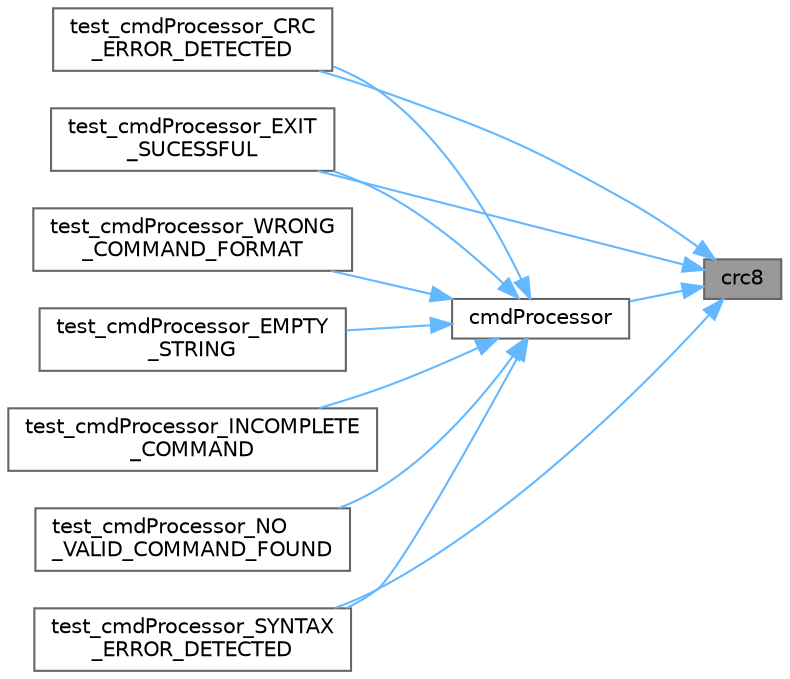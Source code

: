 digraph "crc8"
{
 // LATEX_PDF_SIZE
  bgcolor="transparent";
  edge [fontname=Helvetica,fontsize=10,labelfontname=Helvetica,labelfontsize=10];
  node [fontname=Helvetica,fontsize=10,shape=box,height=0.2,width=0.4];
  rankdir="RL";
  Node1 [label="crc8",height=0.2,width=0.4,color="gray40", fillcolor="grey60", style="filled", fontcolor="black",tooltip="Calculates the crc with 8bits (unsigned char size)"];
  Node1 -> Node2 [dir="back",color="steelblue1",style="solid"];
  Node2 [label="cmdProcessor",height=0.2,width=0.4,color="grey40", fillcolor="white", style="filled",URL="$cmdproc_8c.html#afbdfe0465dfd34a5f244fe41fa27c12a",tooltip="Processes the the chars received so far looking for commands."];
  Node2 -> Node3 [dir="back",color="steelblue1",style="solid"];
  Node3 [label="test_cmdProcessor_CRC\l_ERROR_DETECTED",height=0.2,width=0.4,color="grey40", fillcolor="white", style="filled",URL="$testcmdproc_8c.html#abf6b6125cdb1460a559fe6329319679e",tooltip=" "];
  Node2 -> Node4 [dir="back",color="steelblue1",style="solid"];
  Node4 [label="test_cmdProcessor_EMPTY\l_STRING",height=0.2,width=0.4,color="grey40", fillcolor="white", style="filled",URL="$testcmdproc_8c.html#a300d1caaa6016e6ab512c6d521cabc23",tooltip=" "];
  Node2 -> Node5 [dir="back",color="steelblue1",style="solid"];
  Node5 [label="test_cmdProcessor_EXIT\l_SUCESSFUL",height=0.2,width=0.4,color="grey40", fillcolor="white", style="filled",URL="$testcmdproc_8c.html#aebf968320d9978fd88988f7030fef662",tooltip=" "];
  Node2 -> Node6 [dir="back",color="steelblue1",style="solid"];
  Node6 [label="test_cmdProcessor_INCOMPLETE\l_COMMAND",height=0.2,width=0.4,color="grey40", fillcolor="white", style="filled",URL="$testcmdproc_8c.html#a445ede505c71cab4a42e3d5d29b48a49",tooltip=" "];
  Node2 -> Node7 [dir="back",color="steelblue1",style="solid"];
  Node7 [label="test_cmdProcessor_NO\l_VALID_COMMAND_FOUND",height=0.2,width=0.4,color="grey40", fillcolor="white", style="filled",URL="$testcmdproc_8c.html#adc5cc9d6b715c036b0706202abf576e4",tooltip=" "];
  Node2 -> Node8 [dir="back",color="steelblue1",style="solid"];
  Node8 [label="test_cmdProcessor_SYNTAX\l_ERROR_DETECTED",height=0.2,width=0.4,color="grey40", fillcolor="white", style="filled",URL="$testcmdproc_8c.html#a73ac4d71da96dcac82e8b5e5b8cddb99",tooltip=" "];
  Node2 -> Node9 [dir="back",color="steelblue1",style="solid"];
  Node9 [label="test_cmdProcessor_WRONG\l_COMMAND_FORMAT",height=0.2,width=0.4,color="grey40", fillcolor="white", style="filled",URL="$testcmdproc_8c.html#a8a9f347da71363adda610f8099dd0796",tooltip=" "];
  Node1 -> Node3 [dir="back",color="steelblue1",style="solid"];
  Node1 -> Node5 [dir="back",color="steelblue1",style="solid"];
  Node1 -> Node8 [dir="back",color="steelblue1",style="solid"];
}
